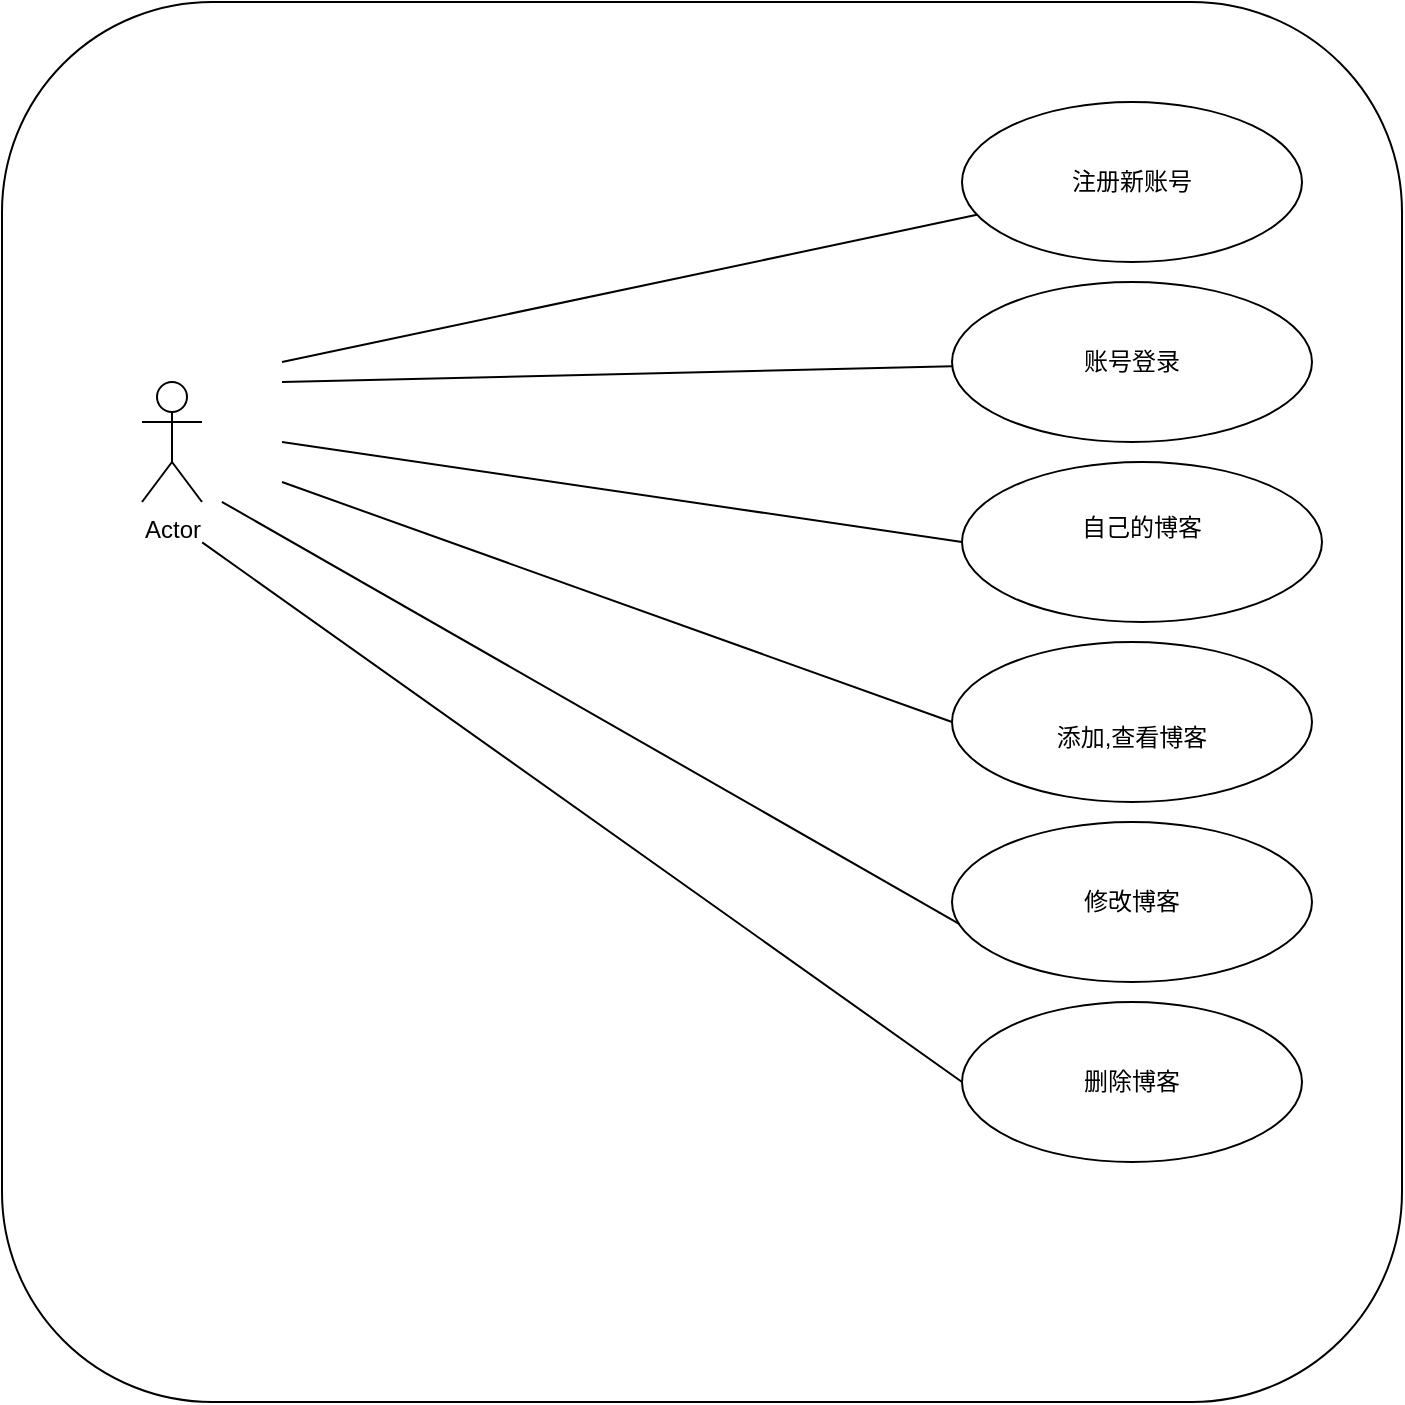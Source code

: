 <mxfile>
    <diagram id="rv59ibcI1yEk4KUS2SkF" name="ページ1">
        <mxGraphModel dx="772" dy="663" grid="1" gridSize="10" guides="1" tooltips="1" connect="1" arrows="1" fold="1" page="1" pageScale="1" pageWidth="827" pageHeight="1169" math="0" shadow="0">
            <root>
                <mxCell id="0"/>
                <mxCell id="1" parent="0"/>
                <mxCell id="WRR5H_ojiZSgWQG8qKN3-27" value="" style="rounded=1;whiteSpace=wrap;html=1;fillColor=none;" parent="1" vertex="1">
                    <mxGeometry x="10" y="50" width="700" height="700" as="geometry"/>
                </mxCell>
                <mxCell id="WRR5H_ojiZSgWQG8qKN3-3" value="Actor" style="shape=umlActor;verticalLabelPosition=bottom;verticalAlign=top;html=1;outlineConnect=0;" parent="1" vertex="1">
                    <mxGeometry x="80" y="240" width="30" height="60" as="geometry"/>
                </mxCell>
                <mxCell id="WRR5H_ojiZSgWQG8qKN3-4" value="" style="endArrow=none;html=1;rounded=0;" parent="1" target="WRR5H_ojiZSgWQG8qKN3-7" edge="1">
                    <mxGeometry width="50" height="50" relative="1" as="geometry">
                        <mxPoint x="150" y="230" as="sourcePoint"/>
                        <mxPoint x="310" y="130" as="targetPoint"/>
                    </mxGeometry>
                </mxCell>
                <mxCell id="WRR5H_ojiZSgWQG8qKN3-5" value="" style="endArrow=none;html=1;rounded=0;" parent="1" target="WRR5H_ojiZSgWQG8qKN3-8" edge="1">
                    <mxGeometry width="50" height="50" relative="1" as="geometry">
                        <mxPoint x="150" y="240" as="sourcePoint"/>
                        <mxPoint x="310" y="250" as="targetPoint"/>
                    </mxGeometry>
                </mxCell>
                <mxCell id="WRR5H_ojiZSgWQG8qKN3-6" value="" style="endArrow=none;html=1;rounded=0;entryX=0;entryY=0.5;entryDx=0;entryDy=0;" parent="1" target="WRR5H_ojiZSgWQG8qKN3-9" edge="1">
                    <mxGeometry width="50" height="50" relative="1" as="geometry">
                        <mxPoint x="150" y="270" as="sourcePoint"/>
                        <mxPoint x="460" y="310" as="targetPoint"/>
                    </mxGeometry>
                </mxCell>
                <mxCell id="WRR5H_ojiZSgWQG8qKN3-7" value="注册新账号" style="ellipse;whiteSpace=wrap;html=1;" parent="1" vertex="1">
                    <mxGeometry x="490" y="100" width="170" height="80" as="geometry"/>
                </mxCell>
                <mxCell id="WRR5H_ojiZSgWQG8qKN3-8" value="账号登录" style="ellipse;whiteSpace=wrap;html=1;" parent="1" vertex="1">
                    <mxGeometry x="485" y="190" width="180" height="80" as="geometry"/>
                </mxCell>
                <mxCell id="WRR5H_ojiZSgWQG8qKN3-11" value="&lt;br&gt;添加,查看博客" style="ellipse;whiteSpace=wrap;html=1;" parent="1" vertex="1">
                    <mxGeometry x="485" y="370" width="180" height="80" as="geometry"/>
                </mxCell>
                <mxCell id="WRR5H_ojiZSgWQG8qKN3-12" value="" style="endArrow=none;html=1;rounded=0;entryX=0;entryY=0.5;entryDx=0;entryDy=0;" parent="1" target="WRR5H_ojiZSgWQG8qKN3-11" edge="1">
                    <mxGeometry width="50" height="50" relative="1" as="geometry">
                        <mxPoint x="150" y="290" as="sourcePoint"/>
                        <mxPoint x="310" y="450" as="targetPoint"/>
                    </mxGeometry>
                </mxCell>
                <mxCell id="WRR5H_ojiZSgWQG8qKN3-9" value="&#10;自己的博客&#10;&#10;" style="ellipse;whiteSpace=wrap;html=1;" parent="1" vertex="1">
                    <mxGeometry x="490" y="280" width="180" height="80" as="geometry"/>
                </mxCell>
                <mxCell id="zQUJcs4cLGWxKTuC9xx1-3" value="修改博客" style="ellipse;whiteSpace=wrap;html=1;" parent="1" vertex="1">
                    <mxGeometry x="485" y="460" width="180" height="80" as="geometry"/>
                </mxCell>
                <mxCell id="zQUJcs4cLGWxKTuC9xx1-6" value="" style="endArrow=none;html=1;rounded=0;exitX=0.157;exitY=0.357;exitDx=0;exitDy=0;exitPerimeter=0;entryX=0.021;entryY=0.638;entryDx=0;entryDy=0;entryPerimeter=0;" parent="1" source="WRR5H_ojiZSgWQG8qKN3-27" target="zQUJcs4cLGWxKTuC9xx1-3" edge="1">
                    <mxGeometry width="50" height="50" relative="1" as="geometry">
                        <mxPoint x="340" y="470" as="sourcePoint"/>
                        <mxPoint x="390" y="420" as="targetPoint"/>
                    </mxGeometry>
                </mxCell>
                <mxCell id="zQUJcs4cLGWxKTuC9xx1-8" value="" style="endArrow=none;html=1;rounded=0;exitX=0.143;exitY=0.386;exitDx=0;exitDy=0;exitPerimeter=0;entryX=0;entryY=0.5;entryDx=0;entryDy=0;" parent="1" source="WRR5H_ojiZSgWQG8qKN3-27" target="zQUJcs4cLGWxKTuC9xx1-9" edge="1">
                    <mxGeometry width="50" height="50" relative="1" as="geometry">
                        <mxPoint x="340" y="470" as="sourcePoint"/>
                        <mxPoint x="390" y="420" as="targetPoint"/>
                    </mxGeometry>
                </mxCell>
                <mxCell id="zQUJcs4cLGWxKTuC9xx1-9" value="删除博客" style="ellipse;whiteSpace=wrap;html=1;" parent="1" vertex="1">
                    <mxGeometry x="490" y="550" width="170" height="80" as="geometry"/>
                </mxCell>
            </root>
        </mxGraphModel>
    </diagram>
</mxfile>